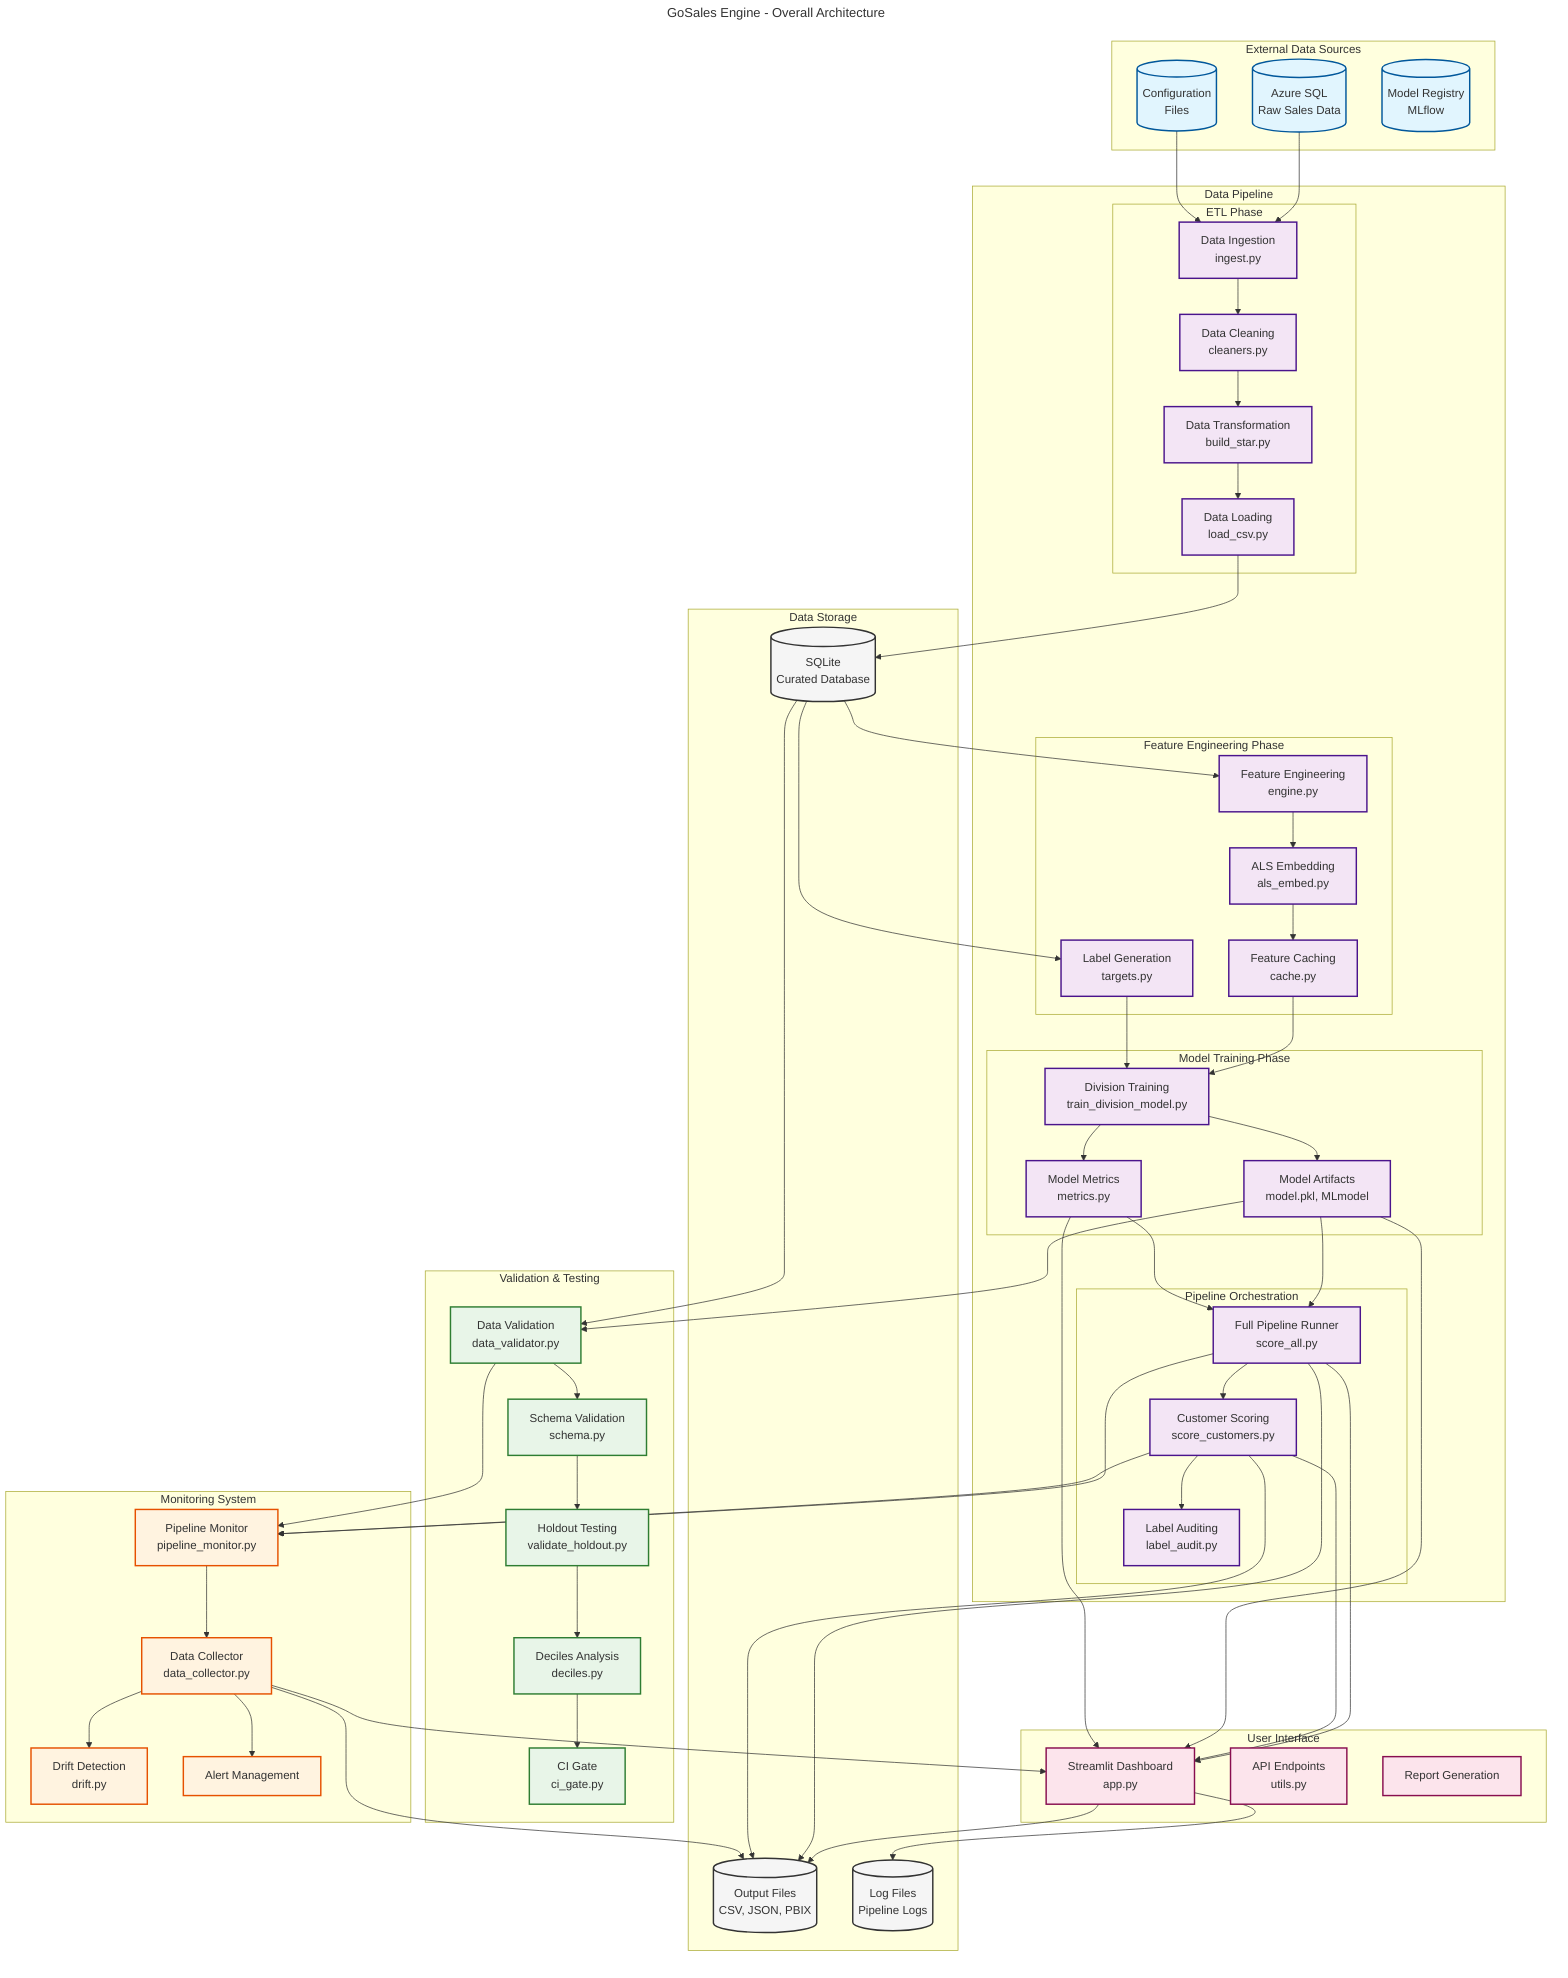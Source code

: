 ---
title: GoSales Engine - Overall Architecture
---

graph TB
    %% Data Sources
    subgraph "External Data Sources"
        AzureSQL[(Azure SQL<br/>Raw Sales Data)]
        ConfigFiles[(Configuration<br/>Files)]
        ModelRegistry[(Model Registry<br/>MLflow)]
    end

    %% Core Pipeline Components
    subgraph "Data Pipeline"
        subgraph "ETL Phase"
            Ingest[Data Ingestion<br/>ingest.py]
            Clean[Data Cleaning<br/>cleaners.py]
            Transform[Data Transformation<br/>build_star.py]
            Load[Data Loading<br/>load_csv.py]
        end

        subgraph "Feature Engineering Phase"
            FeatureBuild[Feature Engineering<br/>engine.py]
            ALSEmbedding[ALS Embedding<br/>als_embed.py]
            LabelGen[Label Generation<br/>targets.py]
            CacheSystem[Feature Caching<br/>cache.py]
        end

        subgraph "Model Training Phase"
            TrainDivision[Division Training<br/>train_division_model.py]
            ModelArtifacts[Model Artifacts<br/>model.pkl, MLmodel]
            Metrics[Model Metrics<br/>metrics.py]
        end

        subgraph "Pipeline Orchestration"
            ScoreAll[Full Pipeline Runner<br/>score_all.py]
            ScoreCustomers[Customer Scoring<br/>score_customers.py]
            LabelAudit[Label Auditing<br/>label_audit.py]
        end
    end

    %% Validation & Quality
    subgraph "Validation & Testing"
        DataValidation[Data Validation<br/>data_validator.py]
        SchemaValidation[Schema Validation<br/>schema.py]
        HoldoutValidation[Holdout Testing<br/>validate_holdout.py]
        DecilesValidation[Deciles Analysis<br/>deciles.py]
        CIGate[CI Gate<br/>ci_gate.py]
    end

    %% Monitoring & Observability
    subgraph "Monitoring System"
        PipelineMonitor[Pipeline Monitor<br/>pipeline_monitor.py]
        DataCollector[Data Collector<br/>data_collector.py]
        DriftDetection[Drift Detection<br/>drift.py]
        AlertSystem[Alert Management]
    end

    %% User Interface
    subgraph "User Interface"
        StreamlitApp[Streamlit Dashboard<br/>app.py]
        APIGateways[API Endpoints<br/>utils.py]
        ReportGeneration[Report Generation]
    end

    %% Storage Layer
    subgraph "Data Storage"
        SQLite[(SQLite<br/>Curated Database)]
        Outputs[(Output Files<br/>CSV, JSON, PBIX)]
        Logs[(Log Files<br/>Pipeline Logs)]
    end

    %% Data Flow Connections
    AzureSQL --> Ingest
    ConfigFiles --> Ingest
    Ingest --> Clean
    Clean --> Transform
    Transform --> Load
    Load --> SQLite

    SQLite --> FeatureBuild
    SQLite --> LabelGen
    FeatureBuild --> ALSEmbedding
    ALSEmbedding --> CacheSystem

    CacheSystem --> TrainDivision
    LabelGen --> TrainDivision
    TrainDivision --> ModelArtifacts
    TrainDivision --> Metrics

    ModelArtifacts --> ScoreAll
    Metrics --> ScoreAll
    ScoreAll --> ScoreCustomers
    ScoreCustomers --> LabelAudit

    SQLite --> DataValidation
    ModelArtifacts --> DataValidation
    DataValidation --> SchemaValidation
    SchemaValidation --> HoldoutValidation
    HoldoutValidation --> DecilesValidation
    DecilesValidation --> CIGate

    ScoreAll --> PipelineMonitor
    ScoreCustomers --> PipelineMonitor
    DataValidation --> PipelineMonitor
    PipelineMonitor --> DataCollector
    DataCollector --> AlertSystem
    DataCollector --> DriftDetection

    ScoreAll --> StreamlitApp
    ScoreCustomers --> StreamlitApp
    ModelArtifacts --> StreamlitApp
    DataCollector --> StreamlitApp
    Metrics --> StreamlitApp

    StreamlitApp --> Outputs
    StreamlitApp --> Logs
    ScoreAll --> Outputs
    ScoreCustomers --> Outputs
    DataCollector --> Outputs

    %% Styling
    classDef dataSource fill:#e1f5fe,stroke:#01579b,stroke-width:2px
    classDef pipeline fill:#f3e5f5,stroke:#4a148c,stroke-width:2px
    classDef validation fill:#e8f5e8,stroke:#2e7d32,stroke-width:2px
    classDef monitoring fill:#fff3e0,stroke:#e65100,stroke-width:2px
    classDef ui fill:#fce4ec,stroke:#880e4f,stroke-width:2px
    classDef storage fill:#f5f5f5,stroke:#333,stroke-width:2px

    class AzureSQL,ConfigFiles,ModelRegistry dataSource
    class Ingest,Clean,Transform,Load,FeatureBuild,ALSEmbedding,LabelGen,CacheSystem,TrainDivision,ModelArtifacts,Metrics,ScoreAll,ScoreCustomers,LabelAudit pipeline
    class DataValidation,SchemaValidation,HoldoutValidation,DecilesValidation,CIGate validation
    class PipelineMonitor,DataCollector,DriftDetection,AlertSystem monitoring
    class StreamlitApp,APIGateways,ReportGeneration ui
    class SQLite,Outputs,Logs storage